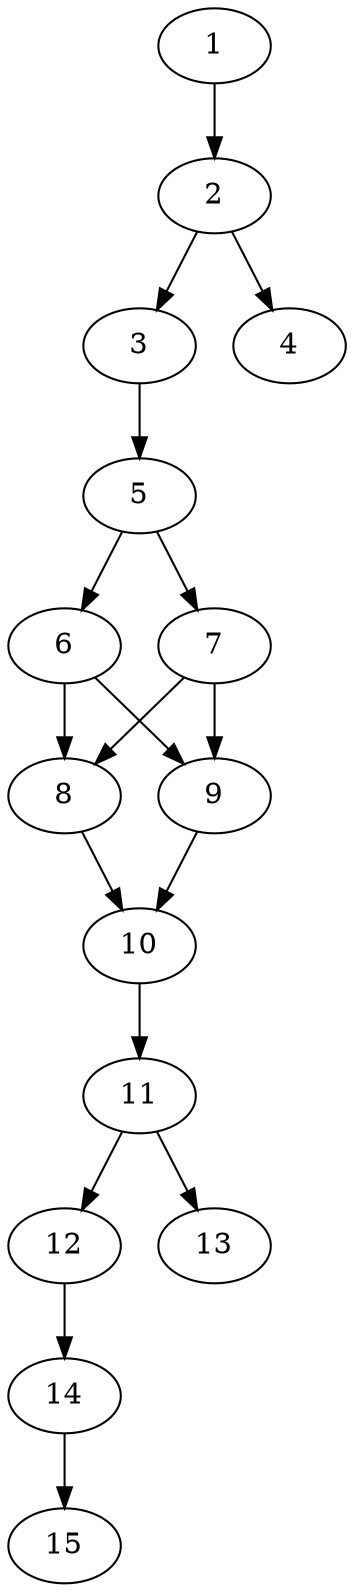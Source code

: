 // DAG automatically generated by daggen at Thu Oct  3 13:59:25 2019
// ./daggen --dot -n 15 --ccr 0.4 --fat 0.3 --regular 0.7 --density 0.7 --mindata 5242880 --maxdata 52428800 
digraph G {
  1 [size="73863680", alpha="0.18", expect_size="29545472"] 
  1 -> 2 [size ="29545472"]
  2 [size="65781760", alpha="0.02", expect_size="26312704"] 
  2 -> 3 [size ="26312704"]
  2 -> 4 [size ="26312704"]
  3 [size="75706880", alpha="0.07", expect_size="30282752"] 
  3 -> 5 [size ="30282752"]
  4 [size="30891520", alpha="0.04", expect_size="12356608"] 
  5 [size="57556480", alpha="0.11", expect_size="23022592"] 
  5 -> 6 [size ="23022592"]
  5 -> 7 [size ="23022592"]
  6 [size="34186240", alpha="0.18", expect_size="13674496"] 
  6 -> 8 [size ="13674496"]
  6 -> 9 [size ="13674496"]
  7 [size="46876160", alpha="0.00", expect_size="18750464"] 
  7 -> 8 [size ="18750464"]
  7 -> 9 [size ="18750464"]
  8 [size="55872000", alpha="0.01", expect_size="22348800"] 
  8 -> 10 [size ="22348800"]
  9 [size="50201600", alpha="0.01", expect_size="20080640"] 
  9 -> 10 [size ="20080640"]
  10 [size="82240000", alpha="0.03", expect_size="32896000"] 
  10 -> 11 [size ="32896000"]
  11 [size="28318720", alpha="0.19", expect_size="11327488"] 
  11 -> 12 [size ="11327488"]
  11 -> 13 [size ="11327488"]
  12 [size="16724480", alpha="0.13", expect_size="6689792"] 
  12 -> 14 [size ="6689792"]
  13 [size="29437440", alpha="0.16", expect_size="11774976"] 
  14 [size="71790080", alpha="0.01", expect_size="28716032"] 
  14 -> 15 [size ="28716032"]
  15 [size="98186240", alpha="0.13", expect_size="39274496"] 
}
